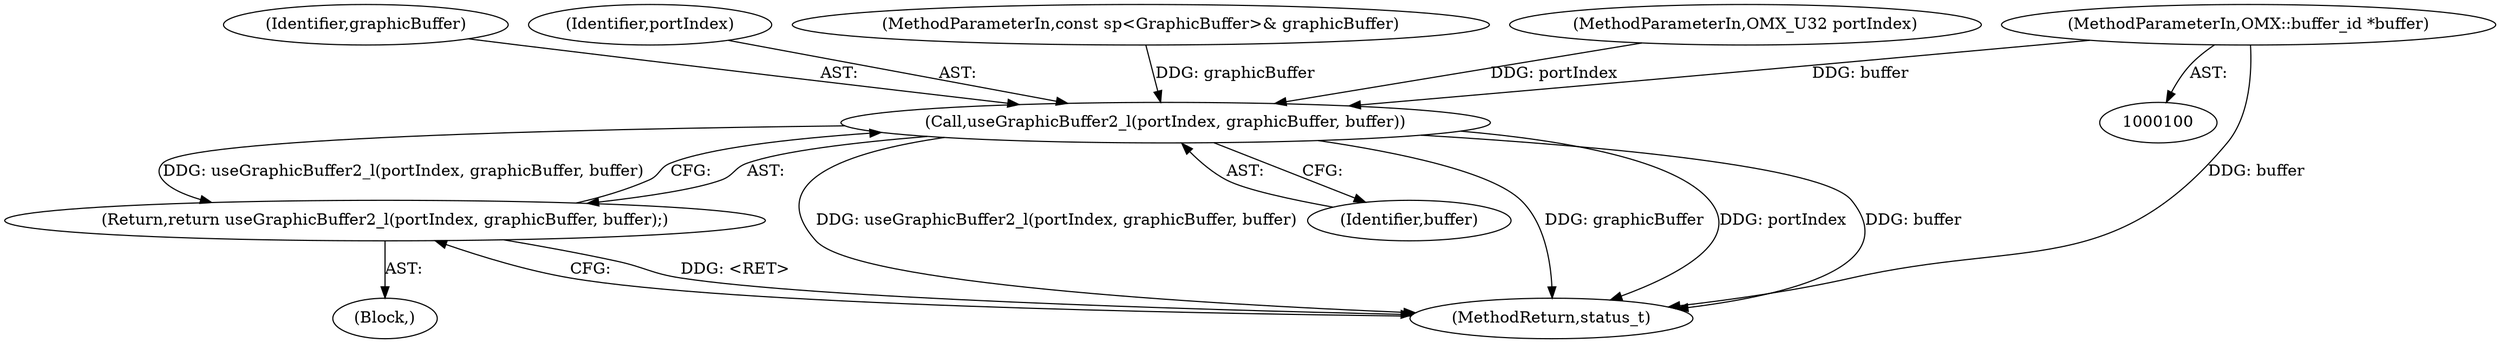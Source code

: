digraph "0_Android_b351eabb428c7ca85a34513c64601f437923d576_12@pointer" {
"1000103" [label="(MethodParameterIn,OMX::buffer_id *buffer)"];
"1000119" [label="(Call,useGraphicBuffer2_l(portIndex, graphicBuffer, buffer))"];
"1000118" [label="(Return,return useGraphicBuffer2_l(portIndex, graphicBuffer, buffer);)"];
"1000122" [label="(Identifier,buffer)"];
"1000121" [label="(Identifier,graphicBuffer)"];
"1000117" [label="(Block,)"];
"1000249" [label="(MethodReturn,status_t)"];
"1000120" [label="(Identifier,portIndex)"];
"1000118" [label="(Return,return useGraphicBuffer2_l(portIndex, graphicBuffer, buffer);)"];
"1000103" [label="(MethodParameterIn,OMX::buffer_id *buffer)"];
"1000102" [label="(MethodParameterIn,const sp<GraphicBuffer>& graphicBuffer)"];
"1000119" [label="(Call,useGraphicBuffer2_l(portIndex, graphicBuffer, buffer))"];
"1000101" [label="(MethodParameterIn,OMX_U32 portIndex)"];
"1000103" -> "1000100"  [label="AST: "];
"1000103" -> "1000249"  [label="DDG: buffer"];
"1000103" -> "1000119"  [label="DDG: buffer"];
"1000119" -> "1000118"  [label="AST: "];
"1000119" -> "1000122"  [label="CFG: "];
"1000120" -> "1000119"  [label="AST: "];
"1000121" -> "1000119"  [label="AST: "];
"1000122" -> "1000119"  [label="AST: "];
"1000118" -> "1000119"  [label="CFG: "];
"1000119" -> "1000249"  [label="DDG: useGraphicBuffer2_l(portIndex, graphicBuffer, buffer)"];
"1000119" -> "1000249"  [label="DDG: graphicBuffer"];
"1000119" -> "1000249"  [label="DDG: portIndex"];
"1000119" -> "1000249"  [label="DDG: buffer"];
"1000119" -> "1000118"  [label="DDG: useGraphicBuffer2_l(portIndex, graphicBuffer, buffer)"];
"1000101" -> "1000119"  [label="DDG: portIndex"];
"1000102" -> "1000119"  [label="DDG: graphicBuffer"];
"1000118" -> "1000117"  [label="AST: "];
"1000249" -> "1000118"  [label="CFG: "];
"1000118" -> "1000249"  [label="DDG: <RET>"];
}
